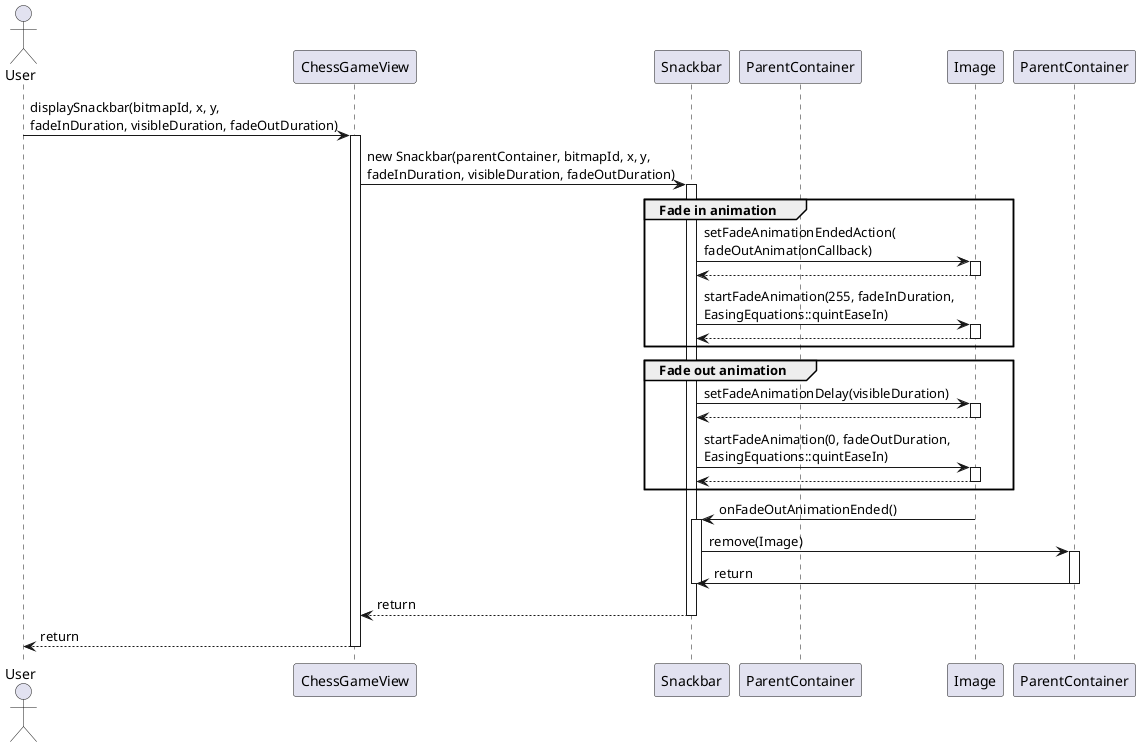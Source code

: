 @startuml SnackbarRenderSequenceDiagram
actor User

participant ChessGameView as View
participant Snackbar as Snackbar
participant ParentContainer as Container
participant Image as Image

User -> View: displaySnackbar(bitmapId, x, y, \nfadeInDuration, visibleDuration, fadeOutDuration)
activate View

View -> Snackbar: new Snackbar(parentContainer, bitmapId, x, y, \nfadeInDuration, visibleDuration, fadeOutDuration)
activate Snackbar

group Fade in animation
    Snackbar -> Image: setFadeAnimationEndedAction(\nfadeOutAnimationCallback)
    activate Image
    return
    deactivate Image

    Snackbar -> Image: startFadeAnimation(255, fadeInDuration, \nEasingEquations::quintEaseIn)
    activate Image
    return
    deactivate Image
end

group Fade out animation
    Snackbar -> Image: setFadeAnimationDelay(visibleDuration)
    activate Image
    return
    deactivate Image
    Snackbar -> Image: startFadeAnimation(0, fadeOutDuration, \nEasingEquations::quintEaseIn)
    activate Image
    return
    deactivate Image
end

Image -> Snackbar: onFadeOutAnimationEnded()
activate Snackbar
Snackbar -> ParentContainer: remove(Image)
activate ParentContainer
ParentContainer -> Snackbar: return
deactivate ParentContainer
deactivate Snackbar

Snackbar --> View: return
deactivate Snackbar

View --> User: return
deactivate View

@enduml

